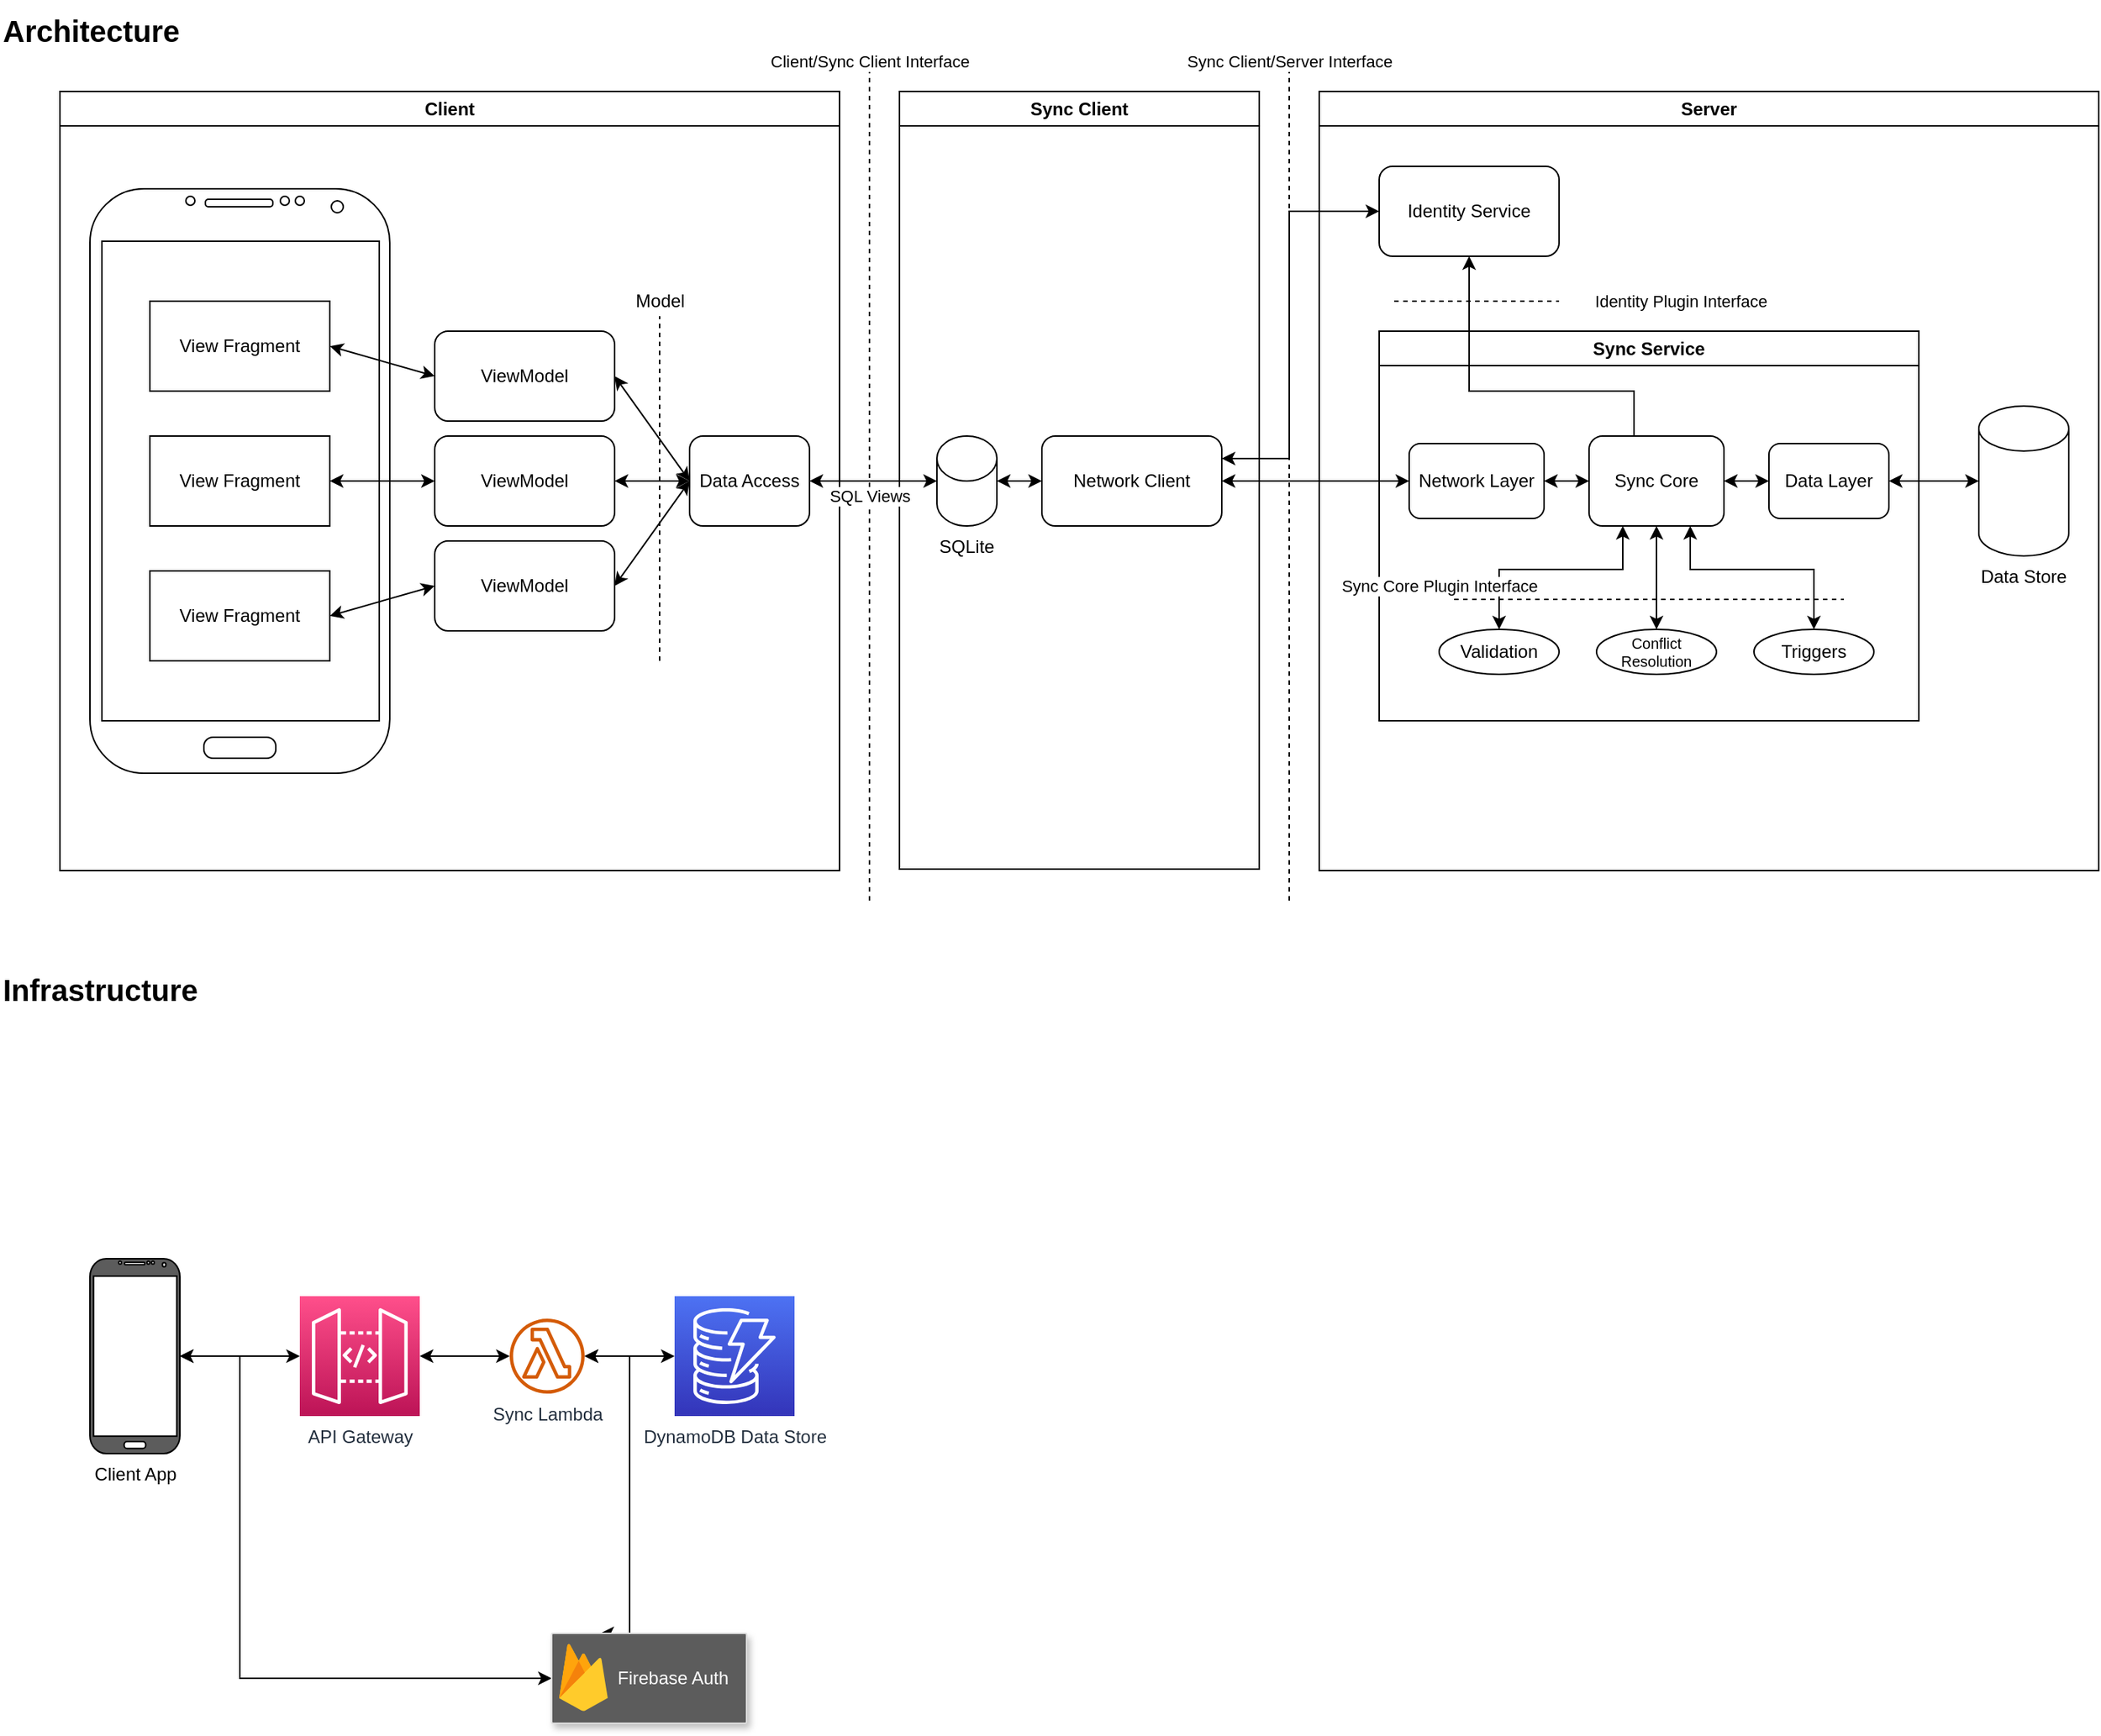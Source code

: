 <mxfile compressed="false" version="20.7.4" type="device">
  <diagram id="MNts5-qpdTAK3bK5ZQR1" name="Page-1">
    <mxGraphModel dx="4220" dy="1810" grid="1" gridSize="10" guides="1" tooltips="1" connect="1" arrows="1" fold="1" page="1" pageScale="1" pageWidth="2336" pageHeight="1654" math="0" shadow="0">
      <root>
        <mxCell id="0" />
        <mxCell id="1" parent="0" />
        <mxCell id="ULfMvqG3ihnpfAS5K0XB-2" value="Client" style="swimlane;whiteSpace=wrap;html=1;startSize=23;rounded=0;shadow=0;glass=0;swimlaneLine=1;" vertex="1" parent="1">
          <mxGeometry x="80" y="101" width="520" height="520" as="geometry" />
        </mxCell>
        <mxCell id="ULfMvqG3ihnpfAS5K0XB-10" value="Data Access" style="rounded=1;whiteSpace=wrap;html=1;" vertex="1" parent="ULfMvqG3ihnpfAS5K0XB-2">
          <mxGeometry x="420" y="230" width="80" height="60" as="geometry" />
        </mxCell>
        <mxCell id="ULfMvqG3ihnpfAS5K0XB-23" style="edgeStyle=none;rounded=0;orthogonalLoop=1;jettySize=auto;html=1;exitX=1;exitY=0.5;exitDx=0;exitDy=0;entryX=0;entryY=0.5;entryDx=0;entryDy=0;startArrow=classic;startFill=1;" edge="1" parent="ULfMvqG3ihnpfAS5K0XB-2" source="ULfMvqG3ihnpfAS5K0XB-13" target="ULfMvqG3ihnpfAS5K0XB-10">
          <mxGeometry relative="1" as="geometry" />
        </mxCell>
        <mxCell id="ULfMvqG3ihnpfAS5K0XB-13" value="ViewModel" style="rounded=1;whiteSpace=wrap;html=1;" vertex="1" parent="ULfMvqG3ihnpfAS5K0XB-2">
          <mxGeometry x="250" y="160" width="120" height="60" as="geometry" />
        </mxCell>
        <mxCell id="ULfMvqG3ihnpfAS5K0XB-14" value="ViewModel" style="rounded=1;whiteSpace=wrap;html=1;" vertex="1" parent="ULfMvqG3ihnpfAS5K0XB-2">
          <mxGeometry x="250" y="230" width="120" height="60" as="geometry" />
        </mxCell>
        <mxCell id="ULfMvqG3ihnpfAS5K0XB-15" value="" style="verticalLabelPosition=bottom;verticalAlign=top;html=1;shadow=0;dashed=0;strokeWidth=1;shape=mxgraph.android.phone2;strokeColor=#000000;" vertex="1" parent="ULfMvqG3ihnpfAS5K0XB-2">
          <mxGeometry x="20" y="65" width="200" height="390" as="geometry" />
        </mxCell>
        <mxCell id="ULfMvqG3ihnpfAS5K0XB-20" style="rounded=0;orthogonalLoop=1;jettySize=auto;html=1;exitX=1;exitY=0.5;exitDx=0;exitDy=0;entryX=0;entryY=0.5;entryDx=0;entryDy=0;startArrow=classic;startFill=1;" edge="1" parent="ULfMvqG3ihnpfAS5K0XB-2" source="ULfMvqG3ihnpfAS5K0XB-16" target="ULfMvqG3ihnpfAS5K0XB-13">
          <mxGeometry relative="1" as="geometry" />
        </mxCell>
        <mxCell id="ULfMvqG3ihnpfAS5K0XB-16" value="View Fragment" style="rounded=0;whiteSpace=wrap;html=1;strokeColor=#000000;" vertex="1" parent="ULfMvqG3ihnpfAS5K0XB-2">
          <mxGeometry x="60" y="140" width="120" height="60" as="geometry" />
        </mxCell>
        <mxCell id="ULfMvqG3ihnpfAS5K0XB-21" style="edgeStyle=none;rounded=0;orthogonalLoop=1;jettySize=auto;html=1;exitX=1;exitY=0.5;exitDx=0;exitDy=0;entryX=0;entryY=0.5;entryDx=0;entryDy=0;startArrow=classic;startFill=1;" edge="1" parent="ULfMvqG3ihnpfAS5K0XB-2" source="ULfMvqG3ihnpfAS5K0XB-17" target="ULfMvqG3ihnpfAS5K0XB-14">
          <mxGeometry relative="1" as="geometry" />
        </mxCell>
        <mxCell id="ULfMvqG3ihnpfAS5K0XB-17" value="View Fragment" style="rounded=0;whiteSpace=wrap;html=1;strokeColor=#000000;" vertex="1" parent="ULfMvqG3ihnpfAS5K0XB-2">
          <mxGeometry x="60" y="230" width="120" height="60" as="geometry" />
        </mxCell>
        <mxCell id="ULfMvqG3ihnpfAS5K0XB-22" style="edgeStyle=none;rounded=0;orthogonalLoop=1;jettySize=auto;html=1;exitX=1;exitY=0.5;exitDx=0;exitDy=0;entryX=0;entryY=0.5;entryDx=0;entryDy=0;startArrow=classic;startFill=1;" edge="1" parent="ULfMvqG3ihnpfAS5K0XB-2" source="ULfMvqG3ihnpfAS5K0XB-18" target="ULfMvqG3ihnpfAS5K0XB-19">
          <mxGeometry relative="1" as="geometry" />
        </mxCell>
        <mxCell id="ULfMvqG3ihnpfAS5K0XB-18" value="View Fragment" style="rounded=0;whiteSpace=wrap;html=1;strokeColor=#000000;" vertex="1" parent="ULfMvqG3ihnpfAS5K0XB-2">
          <mxGeometry x="60" y="320" width="120" height="60" as="geometry" />
        </mxCell>
        <mxCell id="ULfMvqG3ihnpfAS5K0XB-25" style="edgeStyle=none;rounded=0;orthogonalLoop=1;jettySize=auto;html=1;exitX=1;exitY=0.5;exitDx=0;exitDy=0;entryX=0;entryY=0.5;entryDx=0;entryDy=0;startArrow=classic;startFill=1;" edge="1" parent="ULfMvqG3ihnpfAS5K0XB-2" source="ULfMvqG3ihnpfAS5K0XB-19" target="ULfMvqG3ihnpfAS5K0XB-10">
          <mxGeometry relative="1" as="geometry" />
        </mxCell>
        <mxCell id="ULfMvqG3ihnpfAS5K0XB-19" value="ViewModel" style="rounded=1;whiteSpace=wrap;html=1;" vertex="1" parent="ULfMvqG3ihnpfAS5K0XB-2">
          <mxGeometry x="250" y="300" width="120" height="60" as="geometry" />
        </mxCell>
        <mxCell id="ULfMvqG3ihnpfAS5K0XB-24" style="edgeStyle=none;rounded=0;orthogonalLoop=1;jettySize=auto;html=1;exitX=1;exitY=0.5;exitDx=0;exitDy=0;startArrow=classic;startFill=1;entryX=0;entryY=0.5;entryDx=0;entryDy=0;" edge="1" parent="ULfMvqG3ihnpfAS5K0XB-2" source="ULfMvqG3ihnpfAS5K0XB-14" target="ULfMvqG3ihnpfAS5K0XB-10">
          <mxGeometry relative="1" as="geometry">
            <mxPoint x="380" y="260" as="targetPoint" />
          </mxGeometry>
        </mxCell>
        <mxCell id="ULfMvqG3ihnpfAS5K0XB-43" value="" style="endArrow=none;dashed=1;html=1;rounded=0;" edge="1" parent="ULfMvqG3ihnpfAS5K0XB-2">
          <mxGeometry width="50" height="50" relative="1" as="geometry">
            <mxPoint x="400" y="380" as="sourcePoint" />
            <mxPoint x="400" y="150" as="targetPoint" />
          </mxGeometry>
        </mxCell>
        <mxCell id="ULfMvqG3ihnpfAS5K0XB-45" value="Model" style="edgeLabel;html=1;align=center;verticalAlign=middle;resizable=0;points=[];fontSize=12;" vertex="1" connectable="0" parent="ULfMvqG3ihnpfAS5K0XB-43">
          <mxGeometry x="0.885" relative="1" as="geometry">
            <mxPoint y="-23" as="offset" />
          </mxGeometry>
        </mxCell>
        <mxCell id="iAXN_tDWQtmiuRX1fG9b-1" value="Server" style="swimlane;whiteSpace=wrap;html=1;" parent="1" vertex="1">
          <mxGeometry x="920" y="101" width="520" height="520" as="geometry">
            <mxRectangle x="600" y="40" width="120" height="30" as="alternateBounds" />
          </mxGeometry>
        </mxCell>
        <mxCell id="iAXN_tDWQtmiuRX1fG9b-26" style="rounded=0;orthogonalLoop=1;jettySize=auto;html=1;exitX=1;exitY=0.5;exitDx=0;exitDy=0;entryX=0;entryY=0.5;entryDx=0;entryDy=0;entryPerimeter=0;fontColor=#FFFFFF;startArrow=classic;startFill=1;endArrow=classic;endFill=1;" parent="iAXN_tDWQtmiuRX1fG9b-1" source="ULfMvqG3ihnpfAS5K0XB-53" target="iAXN_tDWQtmiuRX1fG9b-25" edge="1">
          <mxGeometry relative="1" as="geometry" />
        </mxCell>
        <mxCell id="iAXN_tDWQtmiuRX1fG9b-10" value="Sync Service" style="swimlane;whiteSpace=wrap;html=1;fontFamily=Helvetica;fontSize=12;fontColor=default;align=center;strokeColor=default;fillColor=default;" parent="iAXN_tDWQtmiuRX1fG9b-1" vertex="1">
          <mxGeometry x="40" y="160" width="360" height="260" as="geometry">
            <mxRectangle x="20" y="230" width="90" height="30" as="alternateBounds" />
          </mxGeometry>
        </mxCell>
        <mxCell id="iAXN_tDWQtmiuRX1fG9b-39" value="Sync Core" style="rounded=1;whiteSpace=wrap;html=1;" parent="iAXN_tDWQtmiuRX1fG9b-10" vertex="1">
          <mxGeometry x="140" y="70" width="90" height="60" as="geometry" />
        </mxCell>
        <mxCell id="iAXN_tDWQtmiuRX1fG9b-42" style="edgeStyle=orthogonalEdgeStyle;rounded=0;orthogonalLoop=1;jettySize=auto;html=1;exitX=0.5;exitY=0;exitDx=0;exitDy=0;entryX=0.25;entryY=1;entryDx=0;entryDy=0;fontColor=#FFFFFF;startArrow=classic;startFill=1;endArrow=classic;endFill=1;" parent="iAXN_tDWQtmiuRX1fG9b-10" source="iAXN_tDWQtmiuRX1fG9b-40" target="iAXN_tDWQtmiuRX1fG9b-39" edge="1">
          <mxGeometry relative="1" as="geometry">
            <Array as="points">
              <mxPoint x="80" y="159" />
              <mxPoint x="163" y="159" />
            </Array>
          </mxGeometry>
        </mxCell>
        <mxCell id="iAXN_tDWQtmiuRX1fG9b-40" value="Validation" style="ellipse;whiteSpace=wrap;html=1;" parent="iAXN_tDWQtmiuRX1fG9b-10" vertex="1">
          <mxGeometry x="40" y="199" width="80" height="30" as="geometry" />
        </mxCell>
        <mxCell id="iAXN_tDWQtmiuRX1fG9b-43" style="edgeStyle=orthogonalEdgeStyle;rounded=0;orthogonalLoop=1;jettySize=auto;html=1;exitX=0.5;exitY=0;exitDx=0;exitDy=0;entryX=0.75;entryY=1;entryDx=0;entryDy=0;fontColor=#FFFFFF;startArrow=classic;startFill=1;endArrow=classic;endFill=1;" parent="iAXN_tDWQtmiuRX1fG9b-10" source="iAXN_tDWQtmiuRX1fG9b-41" target="iAXN_tDWQtmiuRX1fG9b-39" edge="1">
          <mxGeometry relative="1" as="geometry">
            <Array as="points">
              <mxPoint x="290" y="159" />
              <mxPoint x="208" y="159" />
            </Array>
          </mxGeometry>
        </mxCell>
        <mxCell id="iAXN_tDWQtmiuRX1fG9b-41" value="Triggers" style="ellipse;whiteSpace=wrap;html=1;" parent="iAXN_tDWQtmiuRX1fG9b-10" vertex="1">
          <mxGeometry x="250" y="199" width="80" height="30" as="geometry" />
        </mxCell>
        <mxCell id="iAXN_tDWQtmiuRX1fG9b-45" style="edgeStyle=orthogonalEdgeStyle;rounded=0;orthogonalLoop=1;jettySize=auto;html=1;exitX=0.5;exitY=0;exitDx=0;exitDy=0;entryX=0.5;entryY=1;entryDx=0;entryDy=0;fontColor=#FFFFFF;startArrow=classic;startFill=1;endArrow=classic;endFill=1;" parent="iAXN_tDWQtmiuRX1fG9b-10" source="iAXN_tDWQtmiuRX1fG9b-44" target="iAXN_tDWQtmiuRX1fG9b-39" edge="1">
          <mxGeometry relative="1" as="geometry" />
        </mxCell>
        <mxCell id="iAXN_tDWQtmiuRX1fG9b-44" value="Conflict Resolution" style="ellipse;whiteSpace=wrap;html=1;fontSize=10;" parent="iAXN_tDWQtmiuRX1fG9b-10" vertex="1">
          <mxGeometry x="145" y="199" width="80" height="30" as="geometry" />
        </mxCell>
        <mxCell id="_2Myf6KwjDB1poS6NMSE-28" value="" style="endArrow=none;dashed=1;html=1;rounded=0;" parent="iAXN_tDWQtmiuRX1fG9b-10" edge="1">
          <mxGeometry width="50" height="50" relative="1" as="geometry">
            <mxPoint x="50" y="179" as="sourcePoint" />
            <mxPoint x="310" y="179" as="targetPoint" />
          </mxGeometry>
        </mxCell>
        <mxCell id="_2Myf6KwjDB1poS6NMSE-29" value="Sync Core Plugin Interface" style="edgeLabel;html=1;align=center;verticalAlign=middle;resizable=0;points=[];" parent="_2Myf6KwjDB1poS6NMSE-28" vertex="1" connectable="0">
          <mxGeometry x="-0.861" y="-2" relative="1" as="geometry">
            <mxPoint x="-28" y="-11" as="offset" />
          </mxGeometry>
        </mxCell>
        <mxCell id="ULfMvqG3ihnpfAS5K0XB-52" style="edgeStyle=orthogonalEdgeStyle;rounded=0;orthogonalLoop=1;jettySize=auto;html=1;exitX=1;exitY=0.5;exitDx=0;exitDy=0;entryX=0;entryY=0.5;entryDx=0;entryDy=0;fontSize=12;startArrow=classic;startFill=1;" edge="1" parent="iAXN_tDWQtmiuRX1fG9b-10" source="ULfMvqG3ihnpfAS5K0XB-51" target="iAXN_tDWQtmiuRX1fG9b-39">
          <mxGeometry relative="1" as="geometry" />
        </mxCell>
        <mxCell id="ULfMvqG3ihnpfAS5K0XB-51" value="Network Layer" style="rounded=1;whiteSpace=wrap;html=1;fontSize=12;" vertex="1" parent="iAXN_tDWQtmiuRX1fG9b-10">
          <mxGeometry x="20" y="75" width="90" height="50" as="geometry" />
        </mxCell>
        <mxCell id="ULfMvqG3ihnpfAS5K0XB-54" style="edgeStyle=orthogonalEdgeStyle;rounded=0;orthogonalLoop=1;jettySize=auto;html=1;exitX=0;exitY=0.5;exitDx=0;exitDy=0;entryX=1;entryY=0.5;entryDx=0;entryDy=0;fontSize=12;startArrow=classic;startFill=1;" edge="1" parent="iAXN_tDWQtmiuRX1fG9b-10" source="ULfMvqG3ihnpfAS5K0XB-53" target="iAXN_tDWQtmiuRX1fG9b-39">
          <mxGeometry relative="1" as="geometry" />
        </mxCell>
        <mxCell id="ULfMvqG3ihnpfAS5K0XB-53" value="Data Layer" style="rounded=1;whiteSpace=wrap;html=1;fontSize=12;" vertex="1" parent="iAXN_tDWQtmiuRX1fG9b-10">
          <mxGeometry x="260" y="75" width="80" height="50" as="geometry" />
        </mxCell>
        <mxCell id="iAXN_tDWQtmiuRX1fG9b-31" style="edgeStyle=orthogonalEdgeStyle;rounded=0;orthogonalLoop=1;jettySize=auto;html=1;exitX=0.25;exitY=0;exitDx=0;exitDy=0;entryX=0.5;entryY=1;entryDx=0;entryDy=0;fontColor=#FFFFFF;startArrow=none;startFill=0;endArrow=classic;endFill=1;" parent="iAXN_tDWQtmiuRX1fG9b-1" source="iAXN_tDWQtmiuRX1fG9b-39" target="iAXN_tDWQtmiuRX1fG9b-27" edge="1">
          <mxGeometry x="-0.111" y="-10" relative="1" as="geometry">
            <Array as="points">
              <mxPoint x="210" y="200" />
              <mxPoint x="100" y="200" />
            </Array>
            <mxPoint as="offset" />
          </mxGeometry>
        </mxCell>
        <mxCell id="iAXN_tDWQtmiuRX1fG9b-25" value="Data Store" style="shape=cylinder3;whiteSpace=wrap;html=1;boundedLbl=1;backgroundOutline=1;size=15;labelPosition=center;verticalLabelPosition=bottom;align=center;verticalAlign=top;" parent="iAXN_tDWQtmiuRX1fG9b-1" vertex="1">
          <mxGeometry x="440" y="210" width="60" height="100" as="geometry" />
        </mxCell>
        <mxCell id="iAXN_tDWQtmiuRX1fG9b-27" value="Identity Service" style="rounded=1;whiteSpace=wrap;html=1;" parent="iAXN_tDWQtmiuRX1fG9b-1" vertex="1">
          <mxGeometry x="40" y="50" width="120" height="60" as="geometry" />
        </mxCell>
        <mxCell id="_2Myf6KwjDB1poS6NMSE-26" value="" style="endArrow=none;dashed=1;html=1;rounded=0;" parent="iAXN_tDWQtmiuRX1fG9b-1" edge="1">
          <mxGeometry width="50" height="50" relative="1" as="geometry">
            <mxPoint x="50" y="140" as="sourcePoint" />
            <mxPoint x="160" y="140" as="targetPoint" />
          </mxGeometry>
        </mxCell>
        <mxCell id="_2Myf6KwjDB1poS6NMSE-27" value="Identity Plugin Interface" style="edgeLabel;html=1;align=center;verticalAlign=middle;resizable=0;points=[];" parent="_2Myf6KwjDB1poS6NMSE-26" vertex="1" connectable="0">
          <mxGeometry x="0.441" y="-1" relative="1" as="geometry">
            <mxPoint x="111" y="-1" as="offset" />
          </mxGeometry>
        </mxCell>
        <mxCell id="iAXN_tDWQtmiuRX1fG9b-11" style="edgeStyle=orthogonalEdgeStyle;rounded=0;orthogonalLoop=1;jettySize=auto;html=1;exitX=1;exitY=0.5;exitDx=0;exitDy=0;entryX=0;entryY=0.5;entryDx=0;entryDy=0;startArrow=classic;startFill=1;" parent="1" source="iAXN_tDWQtmiuRX1fG9b-9" target="ULfMvqG3ihnpfAS5K0XB-51" edge="1">
          <mxGeometry relative="1" as="geometry">
            <Array as="points" />
          </mxGeometry>
        </mxCell>
        <mxCell id="iAXN_tDWQtmiuRX1fG9b-28" style="edgeStyle=orthogonalEdgeStyle;rounded=0;orthogonalLoop=1;jettySize=auto;html=1;exitX=1;exitY=0.25;exitDx=0;exitDy=0;entryX=0;entryY=0.5;entryDx=0;entryDy=0;fontColor=#FFFFFF;startArrow=classic;startFill=1;endArrow=classic;endFill=1;" parent="1" source="iAXN_tDWQtmiuRX1fG9b-9" target="iAXN_tDWQtmiuRX1fG9b-27" edge="1">
          <mxGeometry relative="1" as="geometry">
            <Array as="points">
              <mxPoint x="900" y="346" />
              <mxPoint x="900" y="181" />
            </Array>
          </mxGeometry>
        </mxCell>
        <mxCell id="_2Myf6KwjDB1poS6NMSE-21" value="Sync Client" style="swimlane;whiteSpace=wrap;html=1;" parent="1" vertex="1">
          <mxGeometry x="640" y="101" width="240" height="519" as="geometry" />
        </mxCell>
        <mxCell id="iAXN_tDWQtmiuRX1fG9b-8" value="SQLite" style="shape=cylinder3;whiteSpace=wrap;html=1;boundedLbl=1;backgroundOutline=1;size=15;labelPosition=center;verticalLabelPosition=bottom;align=center;verticalAlign=top;" parent="_2Myf6KwjDB1poS6NMSE-21" vertex="1">
          <mxGeometry x="25" y="230" width="40" height="60" as="geometry" />
        </mxCell>
        <mxCell id="iAXN_tDWQtmiuRX1fG9b-9" value="Network Client" style="rounded=1;whiteSpace=wrap;html=1;" parent="_2Myf6KwjDB1poS6NMSE-21" vertex="1">
          <mxGeometry x="95" y="230" width="120" height="60" as="geometry" />
        </mxCell>
        <mxCell id="iAXN_tDWQtmiuRX1fG9b-12" style="edgeStyle=orthogonalEdgeStyle;rounded=0;orthogonalLoop=1;jettySize=auto;html=1;exitX=0;exitY=0.5;exitDx=0;exitDy=0;entryX=1;entryY=0.5;entryDx=0;entryDy=0;entryPerimeter=0;startArrow=classic;startFill=1;" parent="_2Myf6KwjDB1poS6NMSE-21" source="iAXN_tDWQtmiuRX1fG9b-9" target="iAXN_tDWQtmiuRX1fG9b-8" edge="1">
          <mxGeometry relative="1" as="geometry" />
        </mxCell>
        <mxCell id="_2Myf6KwjDB1poS6NMSE-22" value="" style="endArrow=none;dashed=1;html=1;rounded=0;" parent="1" edge="1">
          <mxGeometry width="50" height="50" relative="1" as="geometry">
            <mxPoint x="620" y="641" as="sourcePoint" />
            <mxPoint x="620" y="81" as="targetPoint" />
          </mxGeometry>
        </mxCell>
        <mxCell id="_2Myf6KwjDB1poS6NMSE-23" value="Client/Sync Client Interface" style="edgeLabel;html=1;align=center;verticalAlign=middle;resizable=0;points=[];" parent="_2Myf6KwjDB1poS6NMSE-22" vertex="1" connectable="0">
          <mxGeometry x="-0.931" y="-1" relative="1" as="geometry">
            <mxPoint x="-1" y="-541" as="offset" />
          </mxGeometry>
        </mxCell>
        <mxCell id="_2Myf6KwjDB1poS6NMSE-24" value="" style="endArrow=none;dashed=1;html=1;rounded=0;" parent="1" edge="1">
          <mxGeometry width="50" height="50" relative="1" as="geometry">
            <mxPoint x="900" y="641" as="sourcePoint" />
            <mxPoint x="900.0" y="81" as="targetPoint" />
          </mxGeometry>
        </mxCell>
        <mxCell id="_2Myf6KwjDB1poS6NMSE-25" value="Sync Client/Server Interface" style="edgeLabel;html=1;align=center;verticalAlign=middle;resizable=0;points=[];" parent="_2Myf6KwjDB1poS6NMSE-24" vertex="1" connectable="0">
          <mxGeometry x="-0.931" y="-1" relative="1" as="geometry">
            <mxPoint x="-1" y="-541" as="offset" />
          </mxGeometry>
        </mxCell>
        <mxCell id="ULfMvqG3ihnpfAS5K0XB-11" style="edgeStyle=orthogonalEdgeStyle;rounded=0;orthogonalLoop=1;jettySize=auto;html=1;exitX=1;exitY=0.5;exitDx=0;exitDy=0;entryX=0;entryY=0.5;entryDx=0;entryDy=0;entryPerimeter=0;startArrow=classic;startFill=1;" edge="1" parent="1" source="ULfMvqG3ihnpfAS5K0XB-10" target="iAXN_tDWQtmiuRX1fG9b-8">
          <mxGeometry relative="1" as="geometry" />
        </mxCell>
        <mxCell id="ULfMvqG3ihnpfAS5K0XB-12" value="SQL Views" style="edgeLabel;html=1;align=center;verticalAlign=middle;resizable=0;points=[];" vertex="1" connectable="0" parent="ULfMvqG3ihnpfAS5K0XB-11">
          <mxGeometry x="0.224" y="-1" relative="1" as="geometry">
            <mxPoint x="-12" y="9" as="offset" />
          </mxGeometry>
        </mxCell>
        <mxCell id="ULfMvqG3ihnpfAS5K0XB-34" value="Architecture" style="text;html=1;align=left;verticalAlign=middle;resizable=0;points=[];autosize=1;strokeColor=none;fillColor=none;fontStyle=1;fontSize=20;" vertex="1" parent="1">
          <mxGeometry x="40" y="40" width="140" height="40" as="geometry" />
        </mxCell>
        <mxCell id="ULfMvqG3ihnpfAS5K0XB-35" value="Infrastructure" style="text;html=1;align=left;verticalAlign=middle;resizable=0;points=[];autosize=1;strokeColor=none;fillColor=none;fontStyle=1;fontSize=20;" vertex="1" parent="1">
          <mxGeometry x="40" y="680" width="150" height="40" as="geometry" />
        </mxCell>
        <mxCell id="ULfMvqG3ihnpfAS5K0XB-38" style="edgeStyle=none;rounded=0;orthogonalLoop=1;jettySize=auto;html=1;exitX=1;exitY=0.5;exitDx=0;exitDy=0;exitPerimeter=0;entryX=0;entryY=0.5;entryDx=0;entryDy=0;entryPerimeter=0;fontSize=20;startArrow=classic;startFill=1;" edge="1" parent="1" source="ULfMvqG3ihnpfAS5K0XB-36" target="ULfMvqG3ihnpfAS5K0XB-37">
          <mxGeometry relative="1" as="geometry" />
        </mxCell>
        <mxCell id="ULfMvqG3ihnpfAS5K0XB-48" style="edgeStyle=orthogonalEdgeStyle;rounded=0;orthogonalLoop=1;jettySize=auto;html=1;exitX=1;exitY=0.5;exitDx=0;exitDy=0;exitPerimeter=0;entryX=0;entryY=0.5;entryDx=0;entryDy=0;fontSize=12;startArrow=classic;startFill=1;" edge="1" parent="1" source="ULfMvqG3ihnpfAS5K0XB-36" target="ULfMvqG3ihnpfAS5K0XB-46">
          <mxGeometry relative="1" as="geometry">
            <Array as="points">
              <mxPoint x="200" y="945" />
              <mxPoint x="200" y="1160" />
            </Array>
          </mxGeometry>
        </mxCell>
        <mxCell id="ULfMvqG3ihnpfAS5K0XB-36" value="Client App" style="verticalLabelPosition=bottom;verticalAlign=top;html=1;shadow=0;dashed=0;strokeWidth=1;shape=mxgraph.android.phone2;strokeColor=#000000;fontSize=12;fillColor=#5C5C5C;points=[[1,0.5,0,0,0]];" vertex="1" parent="1">
          <mxGeometry x="100" y="880" width="60" height="130" as="geometry" />
        </mxCell>
        <mxCell id="ULfMvqG3ihnpfAS5K0XB-41" style="edgeStyle=none;rounded=0;orthogonalLoop=1;jettySize=auto;html=1;exitX=1;exitY=0.5;exitDx=0;exitDy=0;exitPerimeter=0;entryX=0;entryY=0.5;entryDx=0;entryDy=0;entryPerimeter=0;fontSize=12;startArrow=classic;startFill=1;" edge="1" parent="1" source="ULfMvqG3ihnpfAS5K0XB-37" target="ULfMvqG3ihnpfAS5K0XB-39">
          <mxGeometry relative="1" as="geometry" />
        </mxCell>
        <mxCell id="ULfMvqG3ihnpfAS5K0XB-37" value="API Gateway&lt;br&gt;" style="sketch=0;points=[[0,0,0],[0.25,0,0],[0.5,0,0],[0.75,0,0],[1,0,0],[0,1,0],[0.25,1,0],[0.5,1,0],[0.75,1,0],[1,1,0],[0,0.25,0],[0,0.5,0],[0,0.75,0],[1,0.25,0],[1,0.5,0],[1,0.75,0]];outlineConnect=0;fontColor=#232F3E;gradientColor=#FF4F8B;gradientDirection=north;fillColor=#BC1356;strokeColor=#ffffff;dashed=0;verticalLabelPosition=bottom;verticalAlign=top;align=center;html=1;fontSize=12;fontStyle=0;aspect=fixed;shape=mxgraph.aws4.resourceIcon;resIcon=mxgraph.aws4.api_gateway;" vertex="1" parent="1">
          <mxGeometry x="240" y="905" width="80" height="80" as="geometry" />
        </mxCell>
        <mxCell id="ULfMvqG3ihnpfAS5K0XB-42" style="edgeStyle=none;rounded=0;orthogonalLoop=1;jettySize=auto;html=1;exitX=1;exitY=0.5;exitDx=0;exitDy=0;exitPerimeter=0;entryX=0;entryY=0.5;entryDx=0;entryDy=0;entryPerimeter=0;fontSize=12;startArrow=classic;startFill=1;" edge="1" parent="1" source="ULfMvqG3ihnpfAS5K0XB-39" target="ULfMvqG3ihnpfAS5K0XB-40">
          <mxGeometry relative="1" as="geometry" />
        </mxCell>
        <mxCell id="ULfMvqG3ihnpfAS5K0XB-50" style="edgeStyle=orthogonalEdgeStyle;rounded=0;orthogonalLoop=1;jettySize=auto;html=1;exitX=1;exitY=0.5;exitDx=0;exitDy=0;exitPerimeter=0;entryX=0.25;entryY=0;entryDx=0;entryDy=0;fontSize=12;startArrow=classic;startFill=1;" edge="1" parent="1" source="ULfMvqG3ihnpfAS5K0XB-39" target="ULfMvqG3ihnpfAS5K0XB-46">
          <mxGeometry relative="1" as="geometry">
            <Array as="points">
              <mxPoint x="460" y="945" />
              <mxPoint x="460" y="1130" />
            </Array>
          </mxGeometry>
        </mxCell>
        <mxCell id="ULfMvqG3ihnpfAS5K0XB-39" value="Sync Lambda" style="sketch=0;outlineConnect=0;fontColor=#232F3E;gradientColor=none;fillColor=#D45B07;strokeColor=none;dashed=0;verticalLabelPosition=bottom;verticalAlign=top;align=center;html=1;fontSize=12;fontStyle=0;aspect=fixed;pointerEvents=1;shape=mxgraph.aws4.lambda_function;points=[[0,0.5,0,0,0],[1,0.5,0,0,0]];" vertex="1" parent="1">
          <mxGeometry x="380" y="920" width="50" height="50" as="geometry" />
        </mxCell>
        <mxCell id="ULfMvqG3ihnpfAS5K0XB-40" value="DynamoDB Data Store" style="sketch=0;points=[[0,0,0],[0.25,0,0],[0.5,0,0],[0.75,0,0],[1,0,0],[0,1,0],[0.25,1,0],[0.5,1,0],[0.75,1,0],[1,1,0],[0,0.25,0],[0,0.5,0],[0,0.75,0],[1,0.25,0],[1,0.5,0],[1,0.75,0]];outlineConnect=0;fontColor=#232F3E;gradientColor=#4D72F3;gradientDirection=north;fillColor=#3334B9;strokeColor=#ffffff;dashed=0;verticalLabelPosition=bottom;verticalAlign=top;align=center;html=1;fontSize=12;fontStyle=0;aspect=fixed;shape=mxgraph.aws4.resourceIcon;resIcon=mxgraph.aws4.dynamodb;" vertex="1" parent="1">
          <mxGeometry x="490" y="905" width="80" height="80" as="geometry" />
        </mxCell>
        <mxCell id="ULfMvqG3ihnpfAS5K0XB-46" value="" style="strokeColor=#dddddd;shadow=1;strokeWidth=1;rounded=1;absoluteArcSize=1;arcSize=2;fontSize=12;fillColor=#5C5C5C;fontColor=#000000;" vertex="1" parent="1">
          <mxGeometry x="408" y="1130" width="130" height="60" as="geometry" />
        </mxCell>
        <mxCell id="ULfMvqG3ihnpfAS5K0XB-47" value="&lt;font color=&quot;#ffffff&quot;&gt;Firebase Auth&lt;/font&gt;" style="sketch=0;dashed=0;connectable=0;html=1;fillColor=#5184F3;strokeColor=none;shape=mxgraph.gcp2.firebase;part=1;labelPosition=right;verticalLabelPosition=middle;align=left;verticalAlign=middle;spacingLeft=5;fontColor=#999999;fontSize=12;" vertex="1" parent="ULfMvqG3ihnpfAS5K0XB-46">
          <mxGeometry width="32.4" height="45" relative="1" as="geometry">
            <mxPoint x="5" y="7" as="offset" />
          </mxGeometry>
        </mxCell>
      </root>
    </mxGraphModel>
  </diagram>
</mxfile>
